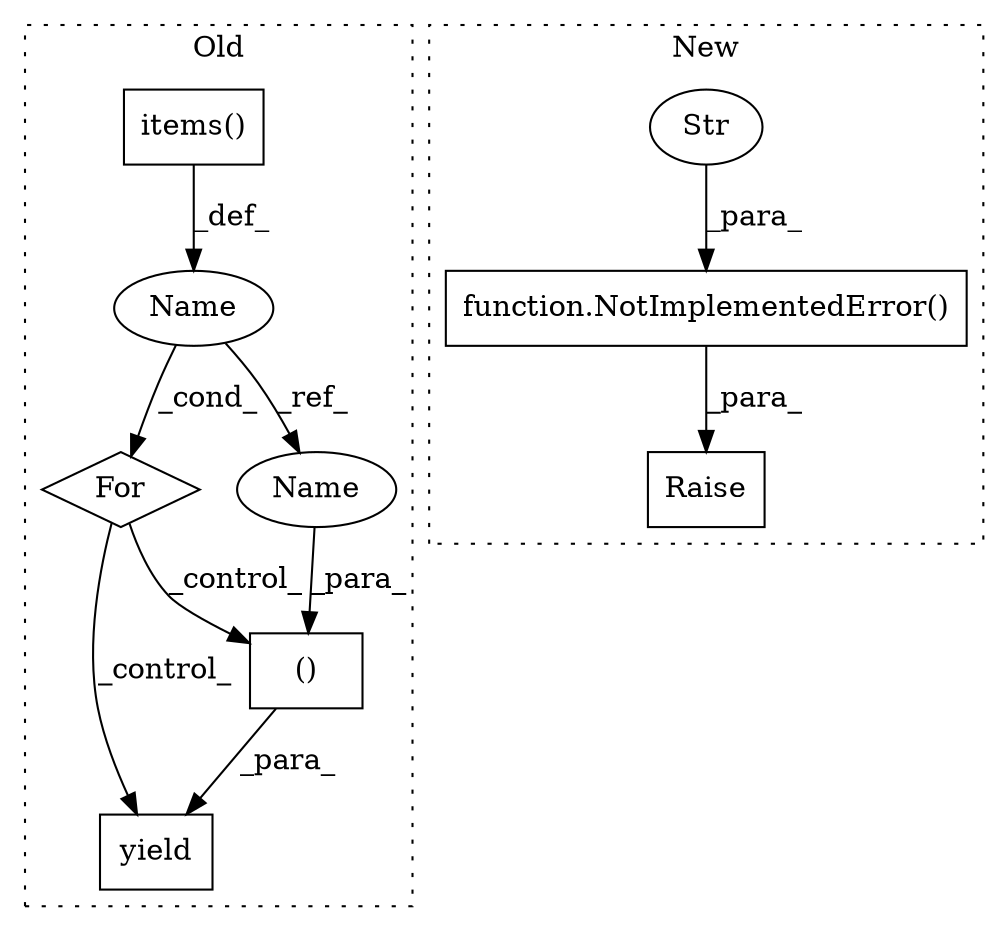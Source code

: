 digraph G {
subgraph cluster0 {
1 [label="yield" a="105" s="30740" l="6" shape="box"];
4 [label="For" a="107" s="30678,30726" l="4,14" shape="diamond"];
5 [label="Name" a="87" s="30688" l="5" shape="ellipse"];
7 [label="()" a="54" s="30750" l="7" shape="box"];
8 [label="items()" a="75" s="30697" l="29" shape="box"];
9 [label="Name" a="87" s="30752" l="5" shape="ellipse"];
label = "Old";
style="dotted";
}
subgraph cluster1 {
2 [label="function.NotImplementedError()" a="75" s="30986,31080" l="33,10" shape="box"];
3 [label="Str" a="66" s="31019" l="61" shape="ellipse"];
6 [label="Raise" a="91" s="30980" l="6" shape="box"];
label = "New";
style="dotted";
}
2 -> 6 [label="_para_"];
3 -> 2 [label="_para_"];
4 -> 1 [label="_control_"];
4 -> 7 [label="_control_"];
5 -> 4 [label="_cond_"];
5 -> 9 [label="_ref_"];
7 -> 1 [label="_para_"];
8 -> 5 [label="_def_"];
9 -> 7 [label="_para_"];
}